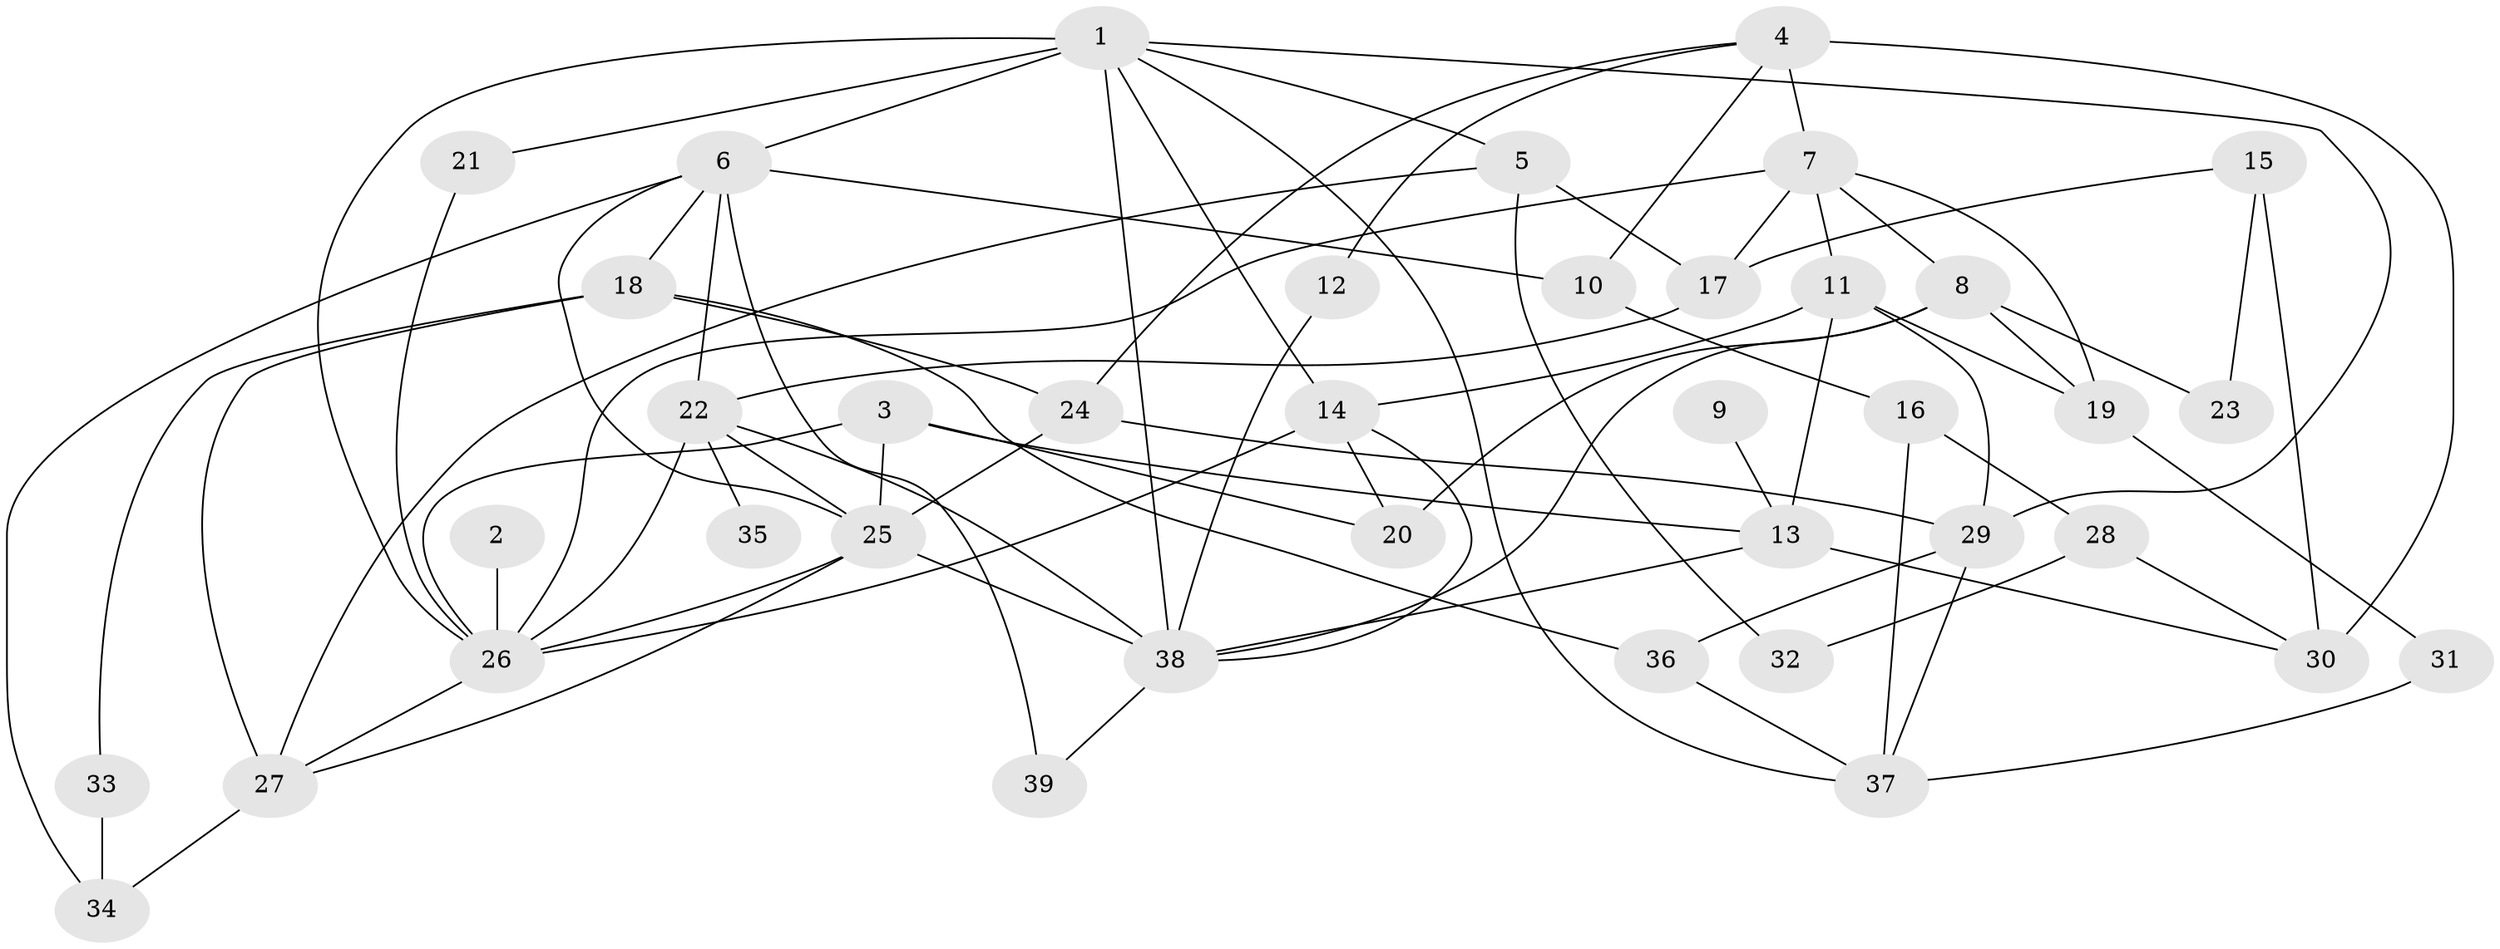 // original degree distribution, {8: 0.020618556701030927, 4: 0.17525773195876287, 6: 0.041237113402061855, 2: 0.24742268041237114, 7: 0.020618556701030927, 3: 0.20618556701030927, 5: 0.08247422680412371, 1: 0.20618556701030927}
// Generated by graph-tools (version 1.1) at 2025/36/03/04/25 23:36:10]
// undirected, 39 vertices, 79 edges
graph export_dot {
  node [color=gray90,style=filled];
  1;
  2;
  3;
  4;
  5;
  6;
  7;
  8;
  9;
  10;
  11;
  12;
  13;
  14;
  15;
  16;
  17;
  18;
  19;
  20;
  21;
  22;
  23;
  24;
  25;
  26;
  27;
  28;
  29;
  30;
  31;
  32;
  33;
  34;
  35;
  36;
  37;
  38;
  39;
  1 -- 5 [weight=1.0];
  1 -- 6 [weight=1.0];
  1 -- 14 [weight=1.0];
  1 -- 21 [weight=1.0];
  1 -- 26 [weight=1.0];
  1 -- 29 [weight=1.0];
  1 -- 37 [weight=1.0];
  1 -- 38 [weight=1.0];
  2 -- 26 [weight=1.0];
  3 -- 13 [weight=1.0];
  3 -- 20 [weight=1.0];
  3 -- 25 [weight=1.0];
  3 -- 26 [weight=1.0];
  4 -- 7 [weight=1.0];
  4 -- 10 [weight=1.0];
  4 -- 12 [weight=1.0];
  4 -- 24 [weight=1.0];
  4 -- 30 [weight=2.0];
  5 -- 17 [weight=1.0];
  5 -- 27 [weight=1.0];
  5 -- 32 [weight=1.0];
  6 -- 10 [weight=1.0];
  6 -- 18 [weight=1.0];
  6 -- 22 [weight=1.0];
  6 -- 25 [weight=1.0];
  6 -- 34 [weight=1.0];
  6 -- 39 [weight=1.0];
  7 -- 8 [weight=1.0];
  7 -- 11 [weight=1.0];
  7 -- 17 [weight=1.0];
  7 -- 19 [weight=1.0];
  7 -- 26 [weight=1.0];
  8 -- 19 [weight=1.0];
  8 -- 20 [weight=1.0];
  8 -- 23 [weight=1.0];
  8 -- 38 [weight=1.0];
  9 -- 13 [weight=1.0];
  10 -- 16 [weight=1.0];
  11 -- 13 [weight=1.0];
  11 -- 14 [weight=1.0];
  11 -- 19 [weight=1.0];
  11 -- 29 [weight=1.0];
  12 -- 38 [weight=1.0];
  13 -- 30 [weight=1.0];
  13 -- 38 [weight=1.0];
  14 -- 20 [weight=1.0];
  14 -- 26 [weight=1.0];
  14 -- 38 [weight=1.0];
  15 -- 17 [weight=1.0];
  15 -- 23 [weight=2.0];
  15 -- 30 [weight=3.0];
  16 -- 28 [weight=2.0];
  16 -- 37 [weight=1.0];
  17 -- 22 [weight=2.0];
  18 -- 24 [weight=1.0];
  18 -- 27 [weight=1.0];
  18 -- 33 [weight=1.0];
  18 -- 36 [weight=1.0];
  19 -- 31 [weight=1.0];
  21 -- 26 [weight=1.0];
  22 -- 25 [weight=1.0];
  22 -- 26 [weight=1.0];
  22 -- 35 [weight=1.0];
  22 -- 38 [weight=1.0];
  24 -- 25 [weight=1.0];
  24 -- 29 [weight=1.0];
  25 -- 26 [weight=1.0];
  25 -- 27 [weight=1.0];
  25 -- 38 [weight=1.0];
  26 -- 27 [weight=1.0];
  27 -- 34 [weight=1.0];
  28 -- 30 [weight=1.0];
  28 -- 32 [weight=1.0];
  29 -- 36 [weight=2.0];
  29 -- 37 [weight=1.0];
  31 -- 37 [weight=1.0];
  33 -- 34 [weight=1.0];
  36 -- 37 [weight=1.0];
  38 -- 39 [weight=1.0];
}
